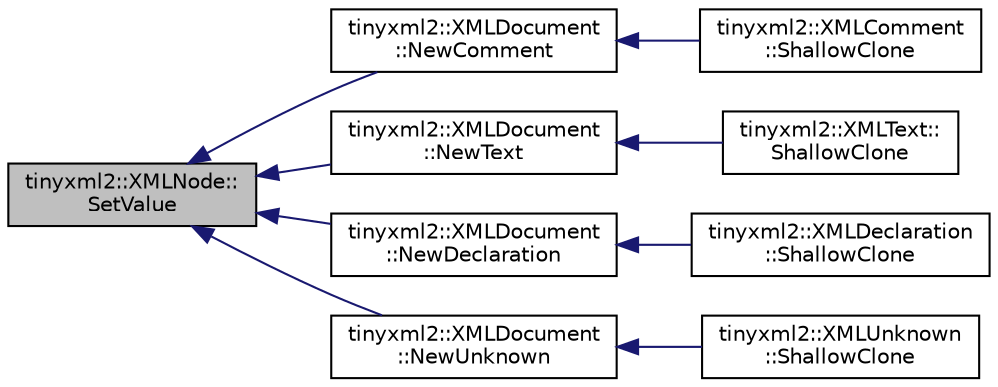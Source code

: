 digraph "tinyxml2::XMLNode::SetValue"
{
  edge [fontname="Helvetica",fontsize="10",labelfontname="Helvetica",labelfontsize="10"];
  node [fontname="Helvetica",fontsize="10",shape=record];
  rankdir="LR";
  Node31 [label="tinyxml2::XMLNode::\lSetValue",height=0.2,width=0.4,color="black", fillcolor="grey75", style="filled", fontcolor="black"];
  Node31 -> Node32 [dir="back",color="midnightblue",fontsize="10",style="solid",fontname="Helvetica"];
  Node32 [label="tinyxml2::XMLDocument\l::NewComment",height=0.2,width=0.4,color="black", fillcolor="white", style="filled",URL="$classtinyxml2_1_1_x_m_l_document.html#a386df0befd06aadb5e0cd21381aa955a"];
  Node32 -> Node33 [dir="back",color="midnightblue",fontsize="10",style="solid",fontname="Helvetica"];
  Node33 [label="tinyxml2::XMLComment\l::ShallowClone",height=0.2,width=0.4,color="black", fillcolor="white", style="filled",URL="$classtinyxml2_1_1_x_m_l_comment.html#adf5b5c0319351dcc339df098d11e8fb2"];
  Node31 -> Node34 [dir="back",color="midnightblue",fontsize="10",style="solid",fontname="Helvetica"];
  Node34 [label="tinyxml2::XMLDocument\l::NewText",height=0.2,width=0.4,color="black", fillcolor="white", style="filled",URL="$classtinyxml2_1_1_x_m_l_document.html#acece5de77a0819f2341b08c1e1ed9987"];
  Node34 -> Node35 [dir="back",color="midnightblue",fontsize="10",style="solid",fontname="Helvetica"];
  Node35 [label="tinyxml2::XMLText::\lShallowClone",height=0.2,width=0.4,color="black", fillcolor="white", style="filled",URL="$classtinyxml2_1_1_x_m_l_text.html#a86d265c93152726c8c6831e9594840e6"];
  Node31 -> Node36 [dir="back",color="midnightblue",fontsize="10",style="solid",fontname="Helvetica"];
  Node36 [label="tinyxml2::XMLDocument\l::NewDeclaration",height=0.2,width=0.4,color="black", fillcolor="white", style="filled",URL="$classtinyxml2_1_1_x_m_l_document.html#ae519030c0262fa2daff8993681990e16"];
  Node36 -> Node37 [dir="back",color="midnightblue",fontsize="10",style="solid",fontname="Helvetica"];
  Node37 [label="tinyxml2::XMLDeclaration\l::ShallowClone",height=0.2,width=0.4,color="black", fillcolor="white", style="filled",URL="$classtinyxml2_1_1_x_m_l_declaration.html#ad9d60e6d2df75c13eb6bf7319985b747"];
  Node31 -> Node38 [dir="back",color="midnightblue",fontsize="10",style="solid",fontname="Helvetica"];
  Node38 [label="tinyxml2::XMLDocument\l::NewUnknown",height=0.2,width=0.4,color="black", fillcolor="white", style="filled",URL="$classtinyxml2_1_1_x_m_l_document.html#a4954f502c5fd7f49de54c3c0c99bb73d"];
  Node38 -> Node39 [dir="back",color="midnightblue",fontsize="10",style="solid",fontname="Helvetica"];
  Node39 [label="tinyxml2::XMLUnknown\l::ShallowClone",height=0.2,width=0.4,color="black", fillcolor="white", style="filled",URL="$classtinyxml2_1_1_x_m_l_unknown.html#ab73b48b819aa4b2ef3815dc2d7d20d5f"];
}
